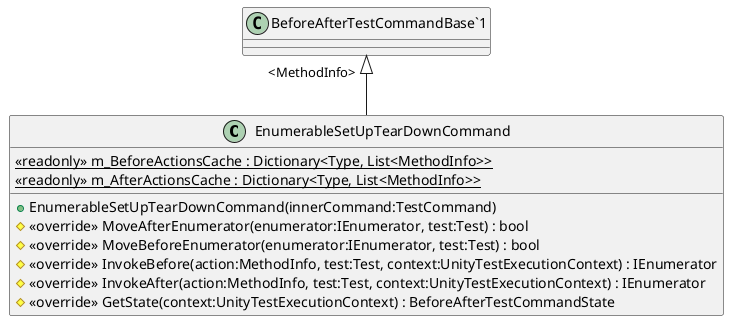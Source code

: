 @startuml
class EnumerableSetUpTearDownCommand {
    {static} <<readonly>> m_BeforeActionsCache : Dictionary<Type, List<MethodInfo>>
    {static} <<readonly>> m_AfterActionsCache : Dictionary<Type, List<MethodInfo>>
    + EnumerableSetUpTearDownCommand(innerCommand:TestCommand)
    # <<override>> MoveAfterEnumerator(enumerator:IEnumerator, test:Test) : bool
    # <<override>> MoveBeforeEnumerator(enumerator:IEnumerator, test:Test) : bool
    # <<override>> InvokeBefore(action:MethodInfo, test:Test, context:UnityTestExecutionContext) : IEnumerator
    # <<override>> InvokeAfter(action:MethodInfo, test:Test, context:UnityTestExecutionContext) : IEnumerator
    # <<override>> GetState(context:UnityTestExecutionContext) : BeforeAfterTestCommandState
}
"BeforeAfterTestCommandBase`1" "<MethodInfo>" <|-- EnumerableSetUpTearDownCommand
@enduml
